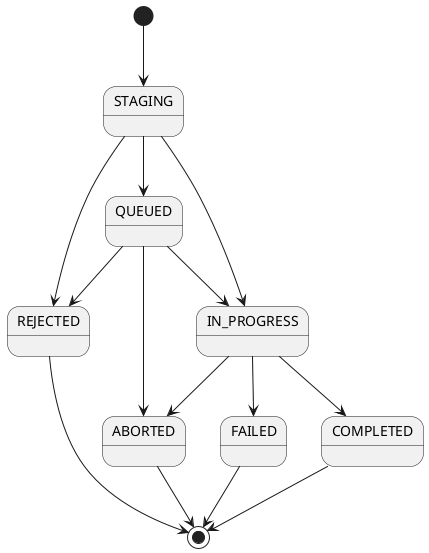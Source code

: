 @startuml

[*] --> STAGING
STAGING --> QUEUED
STAGING --> REJECTED
STAGING --> IN_PROGRESS
QUEUED --> REJECTED
QUEUED --> ABORTED
QUEUED --> IN_PROGRESS
IN_PROGRESS --> ABORTED
IN_PROGRESS --> FAILED
IN_PROGRESS --> COMPLETED
REJECTED --> [*]
ABORTED --> [*]
FAILED --> [*]
COMPLETED --> [*]

@enduml
